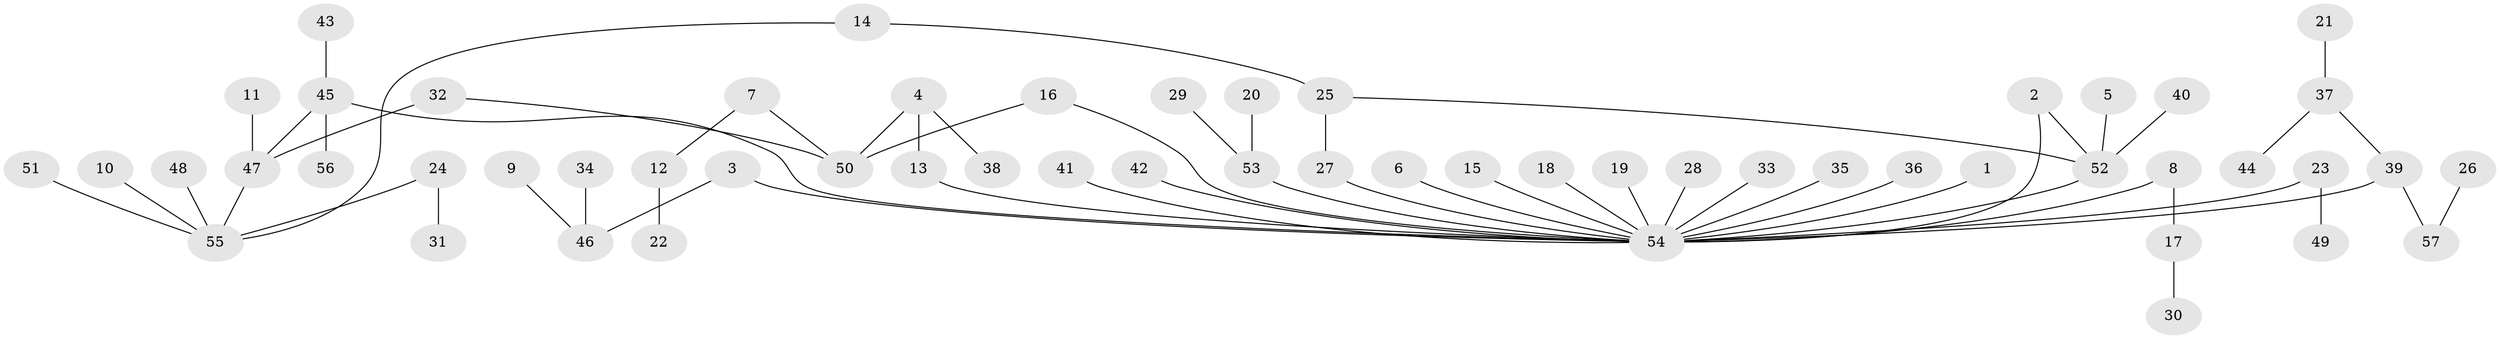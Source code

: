 // original degree distribution, {27: 0.010638297872340425, 1: 0.5851063829787234, 4: 0.09574468085106383, 2: 0.19148936170212766, 6: 0.0425531914893617, 3: 0.06382978723404255, 8: 0.010638297872340425}
// Generated by graph-tools (version 1.1) at 2025/36/03/04/25 23:36:58]
// undirected, 57 vertices, 61 edges
graph export_dot {
  node [color=gray90,style=filled];
  1;
  2;
  3;
  4;
  5;
  6;
  7;
  8;
  9;
  10;
  11;
  12;
  13;
  14;
  15;
  16;
  17;
  18;
  19;
  20;
  21;
  22;
  23;
  24;
  25;
  26;
  27;
  28;
  29;
  30;
  31;
  32;
  33;
  34;
  35;
  36;
  37;
  38;
  39;
  40;
  41;
  42;
  43;
  44;
  45;
  46;
  47;
  48;
  49;
  50;
  51;
  52;
  53;
  54;
  55;
  56;
  57;
  1 -- 54 [weight=1.0];
  2 -- 52 [weight=1.0];
  2 -- 54 [weight=1.0];
  3 -- 46 [weight=1.0];
  3 -- 54 [weight=1.0];
  4 -- 13 [weight=1.0];
  4 -- 38 [weight=1.0];
  4 -- 50 [weight=1.0];
  5 -- 52 [weight=1.0];
  6 -- 54 [weight=1.0];
  7 -- 12 [weight=1.0];
  7 -- 50 [weight=1.0];
  8 -- 17 [weight=1.0];
  8 -- 54 [weight=1.0];
  9 -- 46 [weight=1.0];
  10 -- 55 [weight=1.0];
  11 -- 47 [weight=1.0];
  12 -- 22 [weight=1.0];
  13 -- 54 [weight=1.0];
  14 -- 25 [weight=1.0];
  14 -- 55 [weight=1.0];
  15 -- 54 [weight=1.0];
  16 -- 50 [weight=1.0];
  16 -- 54 [weight=1.0];
  17 -- 30 [weight=1.0];
  18 -- 54 [weight=1.0];
  19 -- 54 [weight=1.0];
  20 -- 53 [weight=1.0];
  21 -- 37 [weight=1.0];
  23 -- 49 [weight=1.0];
  23 -- 54 [weight=2.0];
  24 -- 31 [weight=1.0];
  24 -- 55 [weight=1.0];
  25 -- 27 [weight=1.0];
  25 -- 52 [weight=1.0];
  26 -- 57 [weight=1.0];
  27 -- 54 [weight=1.0];
  28 -- 54 [weight=1.0];
  29 -- 53 [weight=1.0];
  32 -- 47 [weight=2.0];
  32 -- 50 [weight=1.0];
  33 -- 54 [weight=1.0];
  34 -- 46 [weight=1.0];
  35 -- 54 [weight=1.0];
  36 -- 54 [weight=1.0];
  37 -- 39 [weight=1.0];
  37 -- 44 [weight=1.0];
  39 -- 54 [weight=1.0];
  39 -- 57 [weight=1.0];
  40 -- 52 [weight=1.0];
  41 -- 54 [weight=1.0];
  42 -- 54 [weight=1.0];
  43 -- 45 [weight=1.0];
  45 -- 47 [weight=1.0];
  45 -- 54 [weight=1.0];
  45 -- 56 [weight=1.0];
  47 -- 55 [weight=1.0];
  48 -- 55 [weight=1.0];
  51 -- 55 [weight=1.0];
  52 -- 54 [weight=2.0];
  53 -- 54 [weight=1.0];
}
